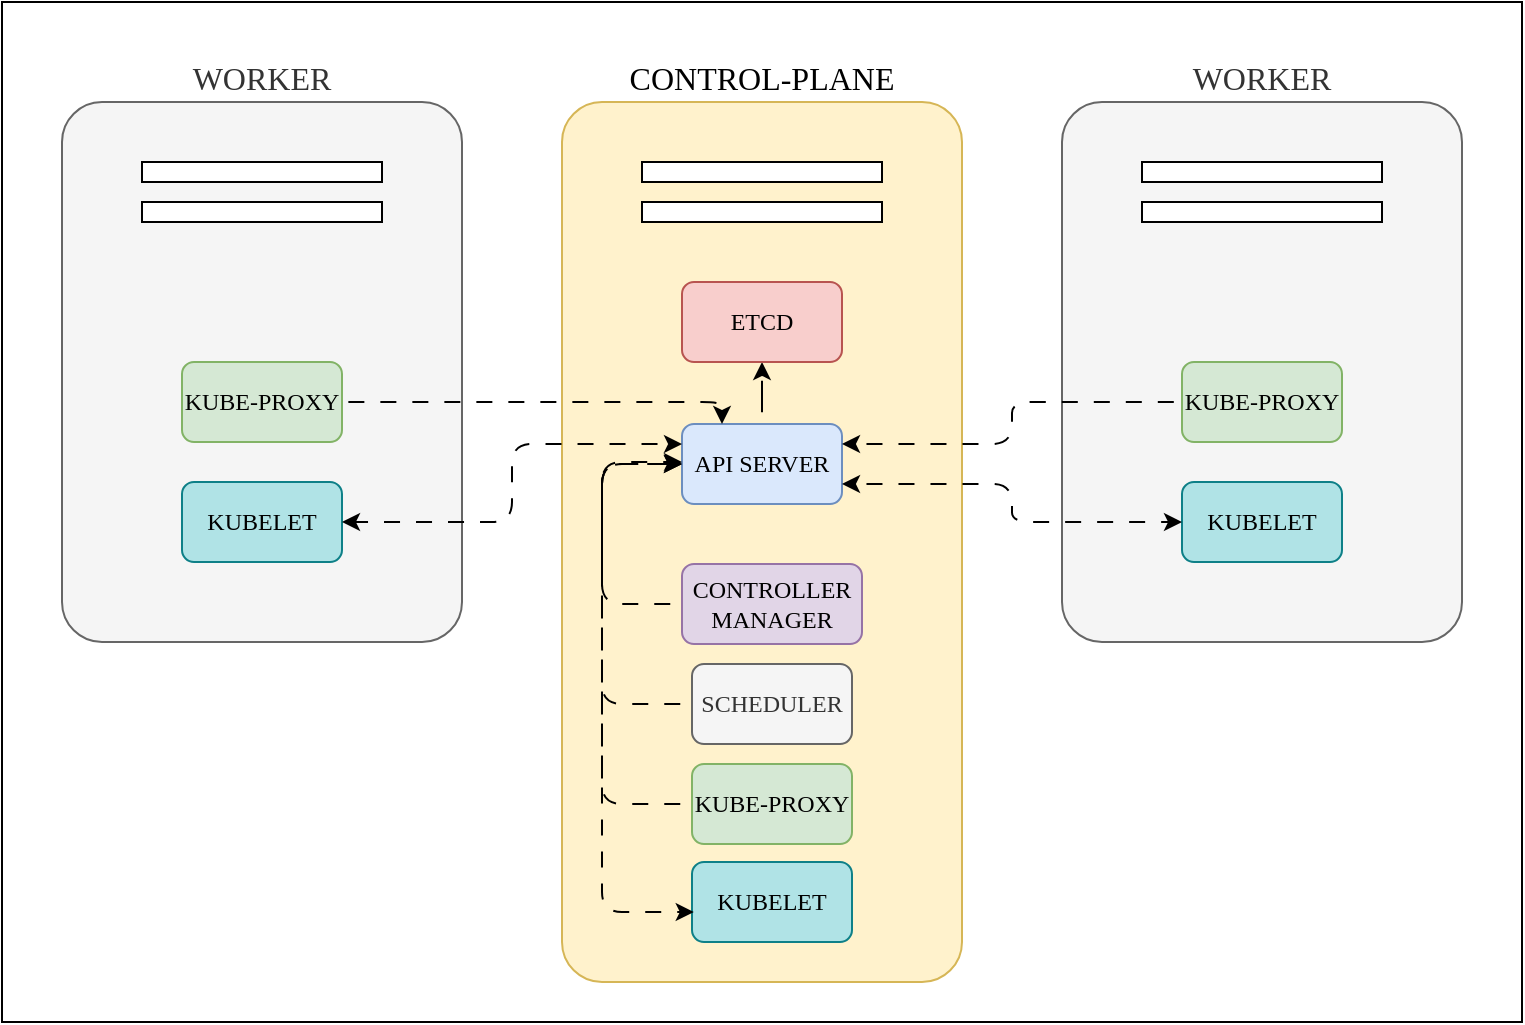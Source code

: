 <mxfile version="22.0.3" type="device" pages="2">
  <diagram name="cluster components" id="_nBc9AkBgFvsw1HyyEVh">
    <mxGraphModel dx="1185" dy="683" grid="1" gridSize="10" guides="1" tooltips="1" connect="1" arrows="1" fold="1" page="1" pageScale="1" pageWidth="827" pageHeight="1169" math="0" shadow="0">
      <root>
        <mxCell id="0" />
        <mxCell id="1" parent="0" />
        <mxCell id="wTbyC-EU_CzZAhY8qv7Y-47" value="" style="rounded=0;whiteSpace=wrap;html=1;" parent="1" vertex="1">
          <mxGeometry x="60" y="170" width="760" height="510" as="geometry" />
        </mxCell>
        <mxCell id="wTbyC-EU_CzZAhY8qv7Y-18" value="&lt;font data-font-src=&quot;https://virgil.excalidraw.com/Virgil.woff2&quot; face=&quot;Virgil&quot; style=&quot;font-size: 16px;&quot;&gt;CONTROL-PLANE&lt;/font&gt;" style="rounded=1;whiteSpace=wrap;html=1;labelPosition=center;verticalLabelPosition=top;align=center;verticalAlign=bottom;fontSize=16;arcSize=10;fillColor=#fff2cc;strokeColor=#d6b656;" parent="1" vertex="1">
          <mxGeometry x="340" y="220" width="200" height="440" as="geometry" />
        </mxCell>
        <mxCell id="wTbyC-EU_CzZAhY8qv7Y-7" style="edgeStyle=orthogonalEdgeStyle;orthogonalLoop=1;jettySize=auto;html=1;entryX=0.5;entryY=1;entryDx=0;entryDy=0;flowAnimation=1;jumpStyle=none;rounded=1;" parent="1" source="wTbyC-EU_CzZAhY8qv7Y-1" target="wTbyC-EU_CzZAhY8qv7Y-2" edge="1">
          <mxGeometry relative="1" as="geometry" />
        </mxCell>
        <mxCell id="wTbyC-EU_CzZAhY8qv7Y-1" value="&lt;font data-font-src=&quot;https://virgil.excalidraw.com/Virgil.woff2&quot; face=&quot;Virgil&quot;&gt;API SERVER&lt;/font&gt;" style="rounded=1;whiteSpace=wrap;html=1;fillColor=#dae8fc;strokeColor=#6c8ebf;" parent="1" vertex="1">
          <mxGeometry x="400" y="381" width="80" height="40" as="geometry" />
        </mxCell>
        <mxCell id="wTbyC-EU_CzZAhY8qv7Y-2" value="&lt;font data-font-src=&quot;https://virgil.excalidraw.com/Virgil.woff2&quot; face=&quot;Virgil&quot;&gt;ETCD&lt;/font&gt;" style="rounded=1;whiteSpace=wrap;html=1;fillColor=#f8cecc;strokeColor=#b85450;" parent="1" vertex="1">
          <mxGeometry x="400" y="310" width="80" height="40" as="geometry" />
        </mxCell>
        <mxCell id="g629reH9PmtIXJUzGvJF-2" style="edgeStyle=orthogonalEdgeStyle;rounded=1;orthogonalLoop=1;jettySize=auto;html=1;entryX=0;entryY=0.5;entryDx=0;entryDy=0;flowAnimation=1;" edge="1" parent="1" source="wTbyC-EU_CzZAhY8qv7Y-3" target="wTbyC-EU_CzZAhY8qv7Y-1">
          <mxGeometry relative="1" as="geometry">
            <Array as="points">
              <mxPoint x="360" y="521" />
              <mxPoint x="360" y="401" />
            </Array>
          </mxGeometry>
        </mxCell>
        <mxCell id="wTbyC-EU_CzZAhY8qv7Y-3" value="&lt;font data-font-src=&quot;https://virgil.excalidraw.com/Virgil.woff2&quot; face=&quot;Virgil&quot;&gt;SCHEDULER&lt;/font&gt;" style="rounded=1;whiteSpace=wrap;html=1;fillColor=#f5f5f5;fontColor=#333333;strokeColor=#666666;" parent="1" vertex="1">
          <mxGeometry x="405" y="501" width="80" height="40" as="geometry" />
        </mxCell>
        <mxCell id="g629reH9PmtIXJUzGvJF-1" style="edgeStyle=orthogonalEdgeStyle;rounded=1;orthogonalLoop=1;jettySize=auto;html=1;entryX=0;entryY=0.5;entryDx=0;entryDy=0;flowAnimation=1;" edge="1" parent="1" source="wTbyC-EU_CzZAhY8qv7Y-4" target="wTbyC-EU_CzZAhY8qv7Y-1">
          <mxGeometry relative="1" as="geometry">
            <Array as="points">
              <mxPoint x="360" y="571" />
              <mxPoint x="360" y="401" />
            </Array>
          </mxGeometry>
        </mxCell>
        <mxCell id="wTbyC-EU_CzZAhY8qv7Y-4" value="&lt;font data-font-src=&quot;https://virgil.excalidraw.com/Virgil.woff2&quot; face=&quot;Virgil&quot;&gt;KUBE-PROXY&lt;/font&gt;" style="rounded=1;whiteSpace=wrap;html=1;fillColor=#d5e8d4;strokeColor=#82b366;" parent="1" vertex="1">
          <mxGeometry x="405" y="551" width="80" height="40" as="geometry" />
        </mxCell>
        <mxCell id="g629reH9PmtIXJUzGvJF-3" style="edgeStyle=orthogonalEdgeStyle;rounded=1;orthogonalLoop=1;jettySize=auto;html=1;flowAnimation=1;" edge="1" parent="1" source="wTbyC-EU_CzZAhY8qv7Y-5">
          <mxGeometry relative="1" as="geometry">
            <mxPoint x="400" y="400" as="targetPoint" />
            <Array as="points">
              <mxPoint x="360" y="471" />
              <mxPoint x="360" y="400" />
            </Array>
          </mxGeometry>
        </mxCell>
        <mxCell id="wTbyC-EU_CzZAhY8qv7Y-5" value="&lt;font data-font-src=&quot;https://virgil.excalidraw.com/Virgil.woff2&quot; face=&quot;Virgil&quot;&gt;CONTROLLER&lt;br&gt;MANAGER&lt;br&gt;&lt;/font&gt;" style="rounded=1;whiteSpace=wrap;html=1;fillColor=#e1d5e7;strokeColor=#9673a6;" parent="1" vertex="1">
          <mxGeometry x="400" y="451" width="90" height="40" as="geometry" />
        </mxCell>
        <mxCell id="wTbyC-EU_CzZAhY8qv7Y-6" value="&lt;font data-font-src=&quot;https://virgil.excalidraw.com/Virgil.woff2&quot; face=&quot;Virgil&quot;&gt;KUBELET&lt;br&gt;&lt;/font&gt;" style="rounded=1;whiteSpace=wrap;html=1;fillColor=#b0e3e6;strokeColor=#0e8088;" parent="1" vertex="1">
          <mxGeometry x="405" y="600" width="80" height="40" as="geometry" />
        </mxCell>
        <mxCell id="wTbyC-EU_CzZAhY8qv7Y-21" value="" style="rounded=0;whiteSpace=wrap;html=1;" parent="1" vertex="1">
          <mxGeometry x="380" y="250" width="120" height="10" as="geometry" />
        </mxCell>
        <mxCell id="wTbyC-EU_CzZAhY8qv7Y-22" value="" style="rounded=0;whiteSpace=wrap;html=1;" parent="1" vertex="1">
          <mxGeometry x="380" y="270" width="120" height="10" as="geometry" />
        </mxCell>
        <mxCell id="wTbyC-EU_CzZAhY8qv7Y-23" style="edgeStyle=orthogonalEdgeStyle;rounded=1;orthogonalLoop=1;jettySize=auto;html=1;entryX=0.011;entryY=0.625;entryDx=0;entryDy=0;entryPerimeter=0;flowAnimation=1;" parent="1" source="wTbyC-EU_CzZAhY8qv7Y-1" target="wTbyC-EU_CzZAhY8qv7Y-6" edge="1">
          <mxGeometry relative="1" as="geometry">
            <Array as="points">
              <mxPoint x="360" y="401" />
              <mxPoint x="360" y="625" />
            </Array>
          </mxGeometry>
        </mxCell>
        <mxCell id="wTbyC-EU_CzZAhY8qv7Y-24" value="&lt;font data-font-src=&quot;https://virgil.excalidraw.com/Virgil.woff2&quot; face=&quot;Virgil&quot; style=&quot;font-size: 16px;&quot;&gt;WORKER&lt;/font&gt;" style="rounded=1;whiteSpace=wrap;html=1;labelPosition=center;verticalLabelPosition=top;align=center;verticalAlign=bottom;fontSize=16;arcSize=10;fillColor=#f5f5f5;fontColor=#333333;strokeColor=#666666;" parent="1" vertex="1">
          <mxGeometry x="590" y="220" width="200" height="270" as="geometry" />
        </mxCell>
        <mxCell id="wTbyC-EU_CzZAhY8qv7Y-29" value="&lt;font data-font-src=&quot;https://virgil.excalidraw.com/Virgil.woff2&quot; face=&quot;Virgil&quot;&gt;KUBE-PROXY&lt;/font&gt;" style="rounded=1;whiteSpace=wrap;html=1;fillColor=#d5e8d4;strokeColor=#82b366;" parent="1" vertex="1">
          <mxGeometry x="650" y="350" width="80" height="40" as="geometry" />
        </mxCell>
        <mxCell id="wTbyC-EU_CzZAhY8qv7Y-31" value="&lt;font data-font-src=&quot;https://virgil.excalidraw.com/Virgil.woff2&quot; face=&quot;Virgil&quot;&gt;KUBELET&lt;br&gt;&lt;/font&gt;" style="rounded=1;whiteSpace=wrap;html=1;fillColor=#b0e3e6;strokeColor=#0e8088;" parent="1" vertex="1">
          <mxGeometry x="650" y="410" width="80" height="40" as="geometry" />
        </mxCell>
        <mxCell id="wTbyC-EU_CzZAhY8qv7Y-35" value="" style="rounded=0;whiteSpace=wrap;html=1;" parent="1" vertex="1">
          <mxGeometry x="630" y="250" width="120" height="10" as="geometry" />
        </mxCell>
        <mxCell id="wTbyC-EU_CzZAhY8qv7Y-36" value="" style="rounded=0;whiteSpace=wrap;html=1;" parent="1" vertex="1">
          <mxGeometry x="630" y="270" width="120" height="10" as="geometry" />
        </mxCell>
        <mxCell id="wTbyC-EU_CzZAhY8qv7Y-38" style="edgeStyle=orthogonalEdgeStyle;rounded=1;orthogonalLoop=1;jettySize=auto;html=1;entryX=0;entryY=0.5;entryDx=0;entryDy=0;exitX=1;exitY=0.25;exitDx=0;exitDy=0;flowAnimation=1;startArrow=classic;startFill=1;endArrow=none;endFill=0;" parent="1" source="wTbyC-EU_CzZAhY8qv7Y-1" target="wTbyC-EU_CzZAhY8qv7Y-29" edge="1">
          <mxGeometry relative="1" as="geometry" />
        </mxCell>
        <mxCell id="wTbyC-EU_CzZAhY8qv7Y-39" style="edgeStyle=orthogonalEdgeStyle;rounded=1;orthogonalLoop=1;jettySize=auto;html=1;entryX=0;entryY=0.5;entryDx=0;entryDy=0;exitX=1;exitY=0.75;exitDx=0;exitDy=0;startArrow=classic;startFill=1;flowAnimation=1;" parent="1" source="wTbyC-EU_CzZAhY8qv7Y-1" target="wTbyC-EU_CzZAhY8qv7Y-31" edge="1">
          <mxGeometry relative="1" as="geometry" />
        </mxCell>
        <mxCell id="wTbyC-EU_CzZAhY8qv7Y-40" value="&lt;font data-font-src=&quot;https://virgil.excalidraw.com/Virgil.woff2&quot; face=&quot;Virgil&quot; style=&quot;font-size: 16px;&quot;&gt;WORKER&lt;/font&gt;" style="rounded=1;whiteSpace=wrap;html=1;labelPosition=center;verticalLabelPosition=top;align=center;verticalAlign=bottom;fontSize=16;arcSize=10;fillColor=#f5f5f5;fontColor=#333333;strokeColor=#666666;" parent="1" vertex="1">
          <mxGeometry x="90" y="220" width="200" height="270" as="geometry" />
        </mxCell>
        <mxCell id="wTbyC-EU_CzZAhY8qv7Y-41" value="&lt;font data-font-src=&quot;https://virgil.excalidraw.com/Virgil.woff2&quot; face=&quot;Virgil&quot;&gt;KUBE-PROXY&lt;/font&gt;" style="rounded=1;whiteSpace=wrap;html=1;fillColor=#d5e8d4;strokeColor=#82b366;" parent="1" vertex="1">
          <mxGeometry x="150" y="350" width="80" height="40" as="geometry" />
        </mxCell>
        <mxCell id="wTbyC-EU_CzZAhY8qv7Y-42" value="&lt;font data-font-src=&quot;https://virgil.excalidraw.com/Virgil.woff2&quot; face=&quot;Virgil&quot;&gt;KUBELET&lt;br&gt;&lt;/font&gt;" style="rounded=1;whiteSpace=wrap;html=1;fillColor=#b0e3e6;strokeColor=#0e8088;" parent="1" vertex="1">
          <mxGeometry x="150" y="410" width="80" height="40" as="geometry" />
        </mxCell>
        <mxCell id="wTbyC-EU_CzZAhY8qv7Y-43" value="" style="rounded=0;whiteSpace=wrap;html=1;" parent="1" vertex="1">
          <mxGeometry x="130" y="250" width="120" height="10" as="geometry" />
        </mxCell>
        <mxCell id="wTbyC-EU_CzZAhY8qv7Y-44" value="" style="rounded=0;whiteSpace=wrap;html=1;" parent="1" vertex="1">
          <mxGeometry x="130" y="270" width="120" height="10" as="geometry" />
        </mxCell>
        <mxCell id="wTbyC-EU_CzZAhY8qv7Y-45" style="edgeStyle=orthogonalEdgeStyle;rounded=1;orthogonalLoop=1;jettySize=auto;html=1;entryX=1;entryY=0.5;entryDx=0;entryDy=0;exitX=0.25;exitY=0;exitDx=0;exitDy=0;flowAnimation=1;startArrow=classic;startFill=1;endArrow=none;endFill=0;" parent="1" source="wTbyC-EU_CzZAhY8qv7Y-1" target="wTbyC-EU_CzZAhY8qv7Y-41" edge="1">
          <mxGeometry relative="1" as="geometry">
            <Array as="points">
              <mxPoint x="420" y="370" />
            </Array>
          </mxGeometry>
        </mxCell>
        <mxCell id="wTbyC-EU_CzZAhY8qv7Y-46" style="edgeStyle=orthogonalEdgeStyle;rounded=1;orthogonalLoop=1;jettySize=auto;html=1;entryX=1;entryY=0.5;entryDx=0;entryDy=0;exitX=0;exitY=0.25;exitDx=0;exitDy=0;flowAnimation=1;startArrow=classic;startFill=1;" parent="1" source="wTbyC-EU_CzZAhY8qv7Y-1" target="wTbyC-EU_CzZAhY8qv7Y-42" edge="1">
          <mxGeometry relative="1" as="geometry" />
        </mxCell>
      </root>
    </mxGraphModel>
  </diagram>
  <diagram id="rQWpudRgO9kre4biEEUd" name="certificates">
    <mxGraphModel dx="2074" dy="1195" grid="1" gridSize="10" guides="1" tooltips="1" connect="1" arrows="1" fold="1" page="1" pageScale="1" pageWidth="850" pageHeight="1100" math="0" shadow="0">
      <root>
        <mxCell id="0" />
        <mxCell id="1" parent="0" />
        <mxCell id="wuafaOkJLmZ4BkrvByXg-1" value="CLIENTS CERTIFICATES" style="rounded=0;whiteSpace=wrap;html=1;labelPosition=center;verticalLabelPosition=top;align=center;verticalAlign=bottom;fontSize=16;fontFamily=Virgil;fontSource=https%3A%2F%2Fvirgil.excalidraw.com%2FVirgil.woff2;" parent="1" vertex="1">
          <mxGeometry x="470" y="310" width="292.61" height="580" as="geometry" />
        </mxCell>
        <mxCell id="vo7BePCMcE_eugOk-m41-1" value="SERVER CERTIFICATES" style="rounded=0;whiteSpace=wrap;html=1;labelPosition=center;verticalLabelPosition=top;align=center;verticalAlign=bottom;fontSize=16;fontFamily=Virgil;fontSource=https%3A%2F%2Fvirgil.excalidraw.com%2FVirgil.woff2;" parent="1" vertex="1">
          <mxGeometry x="87.39" y="310" width="292.61" height="420" as="geometry" />
        </mxCell>
        <mxCell id="GSs-hPfKLNHSaouNKxtz-1" value="&lt;font data-font-src=&quot;https://virgil.excalidraw.com/Virgil.woff2&quot; face=&quot;Virgil&quot; style=&quot;font-size: 16px;&quot;&gt;API SERVER&lt;/font&gt;" style="rounded=1;whiteSpace=wrap;html=1;fontSize=16;labelPosition=center;verticalLabelPosition=top;align=center;verticalAlign=bottom;fillColor=#dae8fc;strokeColor=#6c8ebf;" parent="1" vertex="1">
          <mxGeometry x="120" y="350" width="220" height="90" as="geometry" />
        </mxCell>
        <mxCell id="GSs-hPfKLNHSaouNKxtz-4" value="&lt;font data-font-src=&quot;https://virgil.excalidraw.com/Virgil.woff2&quot; face=&quot;Virgil&quot;&gt;apiserver.crt&lt;/font&gt;" style="points=[[0.015,0.015,0],[0.25,0,0],[0.5,0,0],[0.75,0,0],[0.985,0.015,0],[1,0.22,0],[1,0.44,0],[1,0.67,0],[0.985,0.89,0],[0,0.22,0],[0,0.44,0],[0,0.67,0],[0.015,0.89,0],[0.25,0.91,0],[0.5,0.91,0],[0.785,0.955,0]];verticalLabelPosition=top;sketch=0;html=1;verticalAlign=bottom;aspect=fixed;align=center;pointerEvents=1;shape=mxgraph.cisco19.x509_certificate;fillColor=#005073;strokeColor=none;labelPosition=center;" parent="1" vertex="1">
          <mxGeometry x="150" y="373.25" width="57.39" height="54.5" as="geometry" />
        </mxCell>
        <mxCell id="GSs-hPfKLNHSaouNKxtz-7" value="&lt;font data-font-src=&quot;https://virgil.excalidraw.com/Virgil.woff2&quot; face=&quot;Virgil&quot;&gt;apiserver.key&lt;/font&gt;" style="points=[[0,0.5,0],[0.24,0,0],[0.5,0.28,0],[0.995,0.475,0],[0.5,0.72,0],[0.24,1,0]];verticalLabelPosition=top;sketch=0;html=1;verticalAlign=bottom;aspect=fixed;align=center;pointerEvents=1;shape=mxgraph.cisco19.key;fillColor=#000000;strokeColor=none;labelPosition=center;spacingTop=0;spacingBottom=16;" parent="1" vertex="1">
          <mxGeometry x="250" y="389.25" width="50" height="22.5" as="geometry" />
        </mxCell>
        <mxCell id="GSs-hPfKLNHSaouNKxtz-8" value="&lt;font data-font-src=&quot;https://virgil.excalidraw.com/Virgil.woff2&quot; face=&quot;Virgil&quot; style=&quot;font-size: 16px;&quot;&gt;ETCD SERVER&lt;/font&gt;" style="rounded=1;whiteSpace=wrap;html=1;fontSize=16;labelPosition=center;verticalLabelPosition=top;align=center;verticalAlign=bottom;fillColor=#f8cecc;strokeColor=#b85450;" parent="1" vertex="1">
          <mxGeometry x="120" y="480" width="220" height="90" as="geometry" />
        </mxCell>
        <mxCell id="GSs-hPfKLNHSaouNKxtz-9" value="&lt;font data-font-src=&quot;https://virgil.excalidraw.com/Virgil.woff2&quot; face=&quot;Virgil&quot;&gt;etcdserver.crt&lt;/font&gt;" style="points=[[0.015,0.015,0],[0.25,0,0],[0.5,0,0],[0.75,0,0],[0.985,0.015,0],[1,0.22,0],[1,0.44,0],[1,0.67,0],[0.985,0.89,0],[0,0.22,0],[0,0.44,0],[0,0.67,0],[0.015,0.89,0],[0.25,0.91,0],[0.5,0.91,0],[0.785,0.955,0]];verticalLabelPosition=top;sketch=0;html=1;verticalAlign=bottom;aspect=fixed;align=center;pointerEvents=1;shape=mxgraph.cisco19.x509_certificate;fillColor=#005073;strokeColor=none;labelPosition=center;" parent="1" vertex="1">
          <mxGeometry x="150" y="503.25" width="57.39" height="54.5" as="geometry" />
        </mxCell>
        <mxCell id="GSs-hPfKLNHSaouNKxtz-10" value="&lt;font data-font-src=&quot;https://virgil.excalidraw.com/Virgil.woff2&quot; face=&quot;Virgil&quot;&gt;etcdserver.key&lt;/font&gt;" style="points=[[0,0.5,0],[0.24,0,0],[0.5,0.28,0],[0.995,0.475,0],[0.5,0.72,0],[0.24,1,0]];verticalLabelPosition=top;sketch=0;html=1;verticalAlign=bottom;aspect=fixed;align=center;pointerEvents=1;shape=mxgraph.cisco19.key;fillColor=#000000;strokeColor=none;labelPosition=center;spacingTop=0;spacingBottom=16;" parent="1" vertex="1">
          <mxGeometry x="250" y="519.25" width="50" height="22.5" as="geometry" />
        </mxCell>
        <mxCell id="GSs-hPfKLNHSaouNKxtz-11" value="&lt;font data-font-src=&quot;https://virgil.excalidraw.com/Virgil.woff2&quot; face=&quot;Virgil&quot; style=&quot;font-size: 16px;&quot;&gt;KUBELET SERVER&lt;/font&gt;" style="rounded=1;whiteSpace=wrap;html=1;fontSize=16;labelPosition=center;verticalLabelPosition=top;align=center;verticalAlign=bottom;fillColor=#b0e3e6;strokeColor=#0e8088;" parent="1" vertex="1">
          <mxGeometry x="120" y="610" width="220" height="90" as="geometry" />
        </mxCell>
        <mxCell id="GSs-hPfKLNHSaouNKxtz-12" value="&lt;font data-font-src=&quot;https://virgil.excalidraw.com/Virgil.woff2&quot; face=&quot;Virgil&quot;&gt;kubelet.crt&lt;/font&gt;" style="points=[[0.015,0.015,0],[0.25,0,0],[0.5,0,0],[0.75,0,0],[0.985,0.015,0],[1,0.22,0],[1,0.44,0],[1,0.67,0],[0.985,0.89,0],[0,0.22,0],[0,0.44,0],[0,0.67,0],[0.015,0.89,0],[0.25,0.91,0],[0.5,0.91,0],[0.785,0.955,0]];verticalLabelPosition=top;sketch=0;html=1;verticalAlign=bottom;aspect=fixed;align=center;pointerEvents=1;shape=mxgraph.cisco19.x509_certificate;fillColor=#005073;strokeColor=none;labelPosition=center;" parent="1" vertex="1">
          <mxGeometry x="150" y="633.25" width="57.39" height="54.5" as="geometry" />
        </mxCell>
        <mxCell id="GSs-hPfKLNHSaouNKxtz-13" value="&lt;font data-font-src=&quot;https://virgil.excalidraw.com/Virgil.woff2&quot; face=&quot;Virgil&quot;&gt;kubelet.key&lt;/font&gt;" style="points=[[0,0.5,0],[0.24,0,0],[0.5,0.28,0],[0.995,0.475,0],[0.5,0.72,0],[0.24,1,0]];verticalLabelPosition=top;sketch=0;html=1;verticalAlign=bottom;aspect=fixed;align=center;pointerEvents=1;shape=mxgraph.cisco19.key;fillColor=#000000;strokeColor=none;labelPosition=center;spacingTop=0;spacingBottom=16;" parent="1" vertex="1">
          <mxGeometry x="250" y="649.25" width="50" height="22.5" as="geometry" />
        </mxCell>
        <mxCell id="GSs-hPfKLNHSaouNKxtz-14" value="&lt;font data-font-src=&quot;https://virgil.excalidraw.com/Virgil.woff2&quot; face=&quot;Virgil&quot; style=&quot;font-size: 16px;&quot;&gt;KUBE-SCHEDULER&lt;/font&gt;" style="rounded=1;whiteSpace=wrap;html=1;fontSize=16;labelPosition=center;verticalLabelPosition=top;align=center;verticalAlign=bottom;fillColor=#f5f5f5;fontColor=#333333;strokeColor=#666666;" parent="1" vertex="1">
          <mxGeometry x="510" y="350" width="220" height="90" as="geometry" />
        </mxCell>
        <mxCell id="GSs-hPfKLNHSaouNKxtz-15" value="&lt;font data-font-src=&quot;https://virgil.excalidraw.com/Virgil.woff2&quot; face=&quot;Virgil&quot;&gt;schedular.crt&lt;/font&gt;" style="points=[[0.015,0.015,0],[0.25,0,0],[0.5,0,0],[0.75,0,0],[0.985,0.015,0],[1,0.22,0],[1,0.44,0],[1,0.67,0],[0.985,0.89,0],[0,0.22,0],[0,0.44,0],[0,0.67,0],[0.015,0.89,0],[0.25,0.91,0],[0.5,0.91,0],[0.785,0.955,0]];verticalLabelPosition=top;sketch=0;html=1;verticalAlign=bottom;aspect=fixed;align=center;pointerEvents=1;shape=mxgraph.cisco19.x509_certificate;fillColor=#005073;strokeColor=none;labelPosition=center;" parent="1" vertex="1">
          <mxGeometry x="540" y="373.25" width="57.39" height="54.5" as="geometry" />
        </mxCell>
        <mxCell id="GSs-hPfKLNHSaouNKxtz-16" value="&lt;font data-font-src=&quot;https://virgil.excalidraw.com/Virgil.woff2&quot; face=&quot;Virgil&quot;&gt;schedular.key&lt;/font&gt;" style="points=[[0,0.5,0],[0.24,0,0],[0.5,0.28,0],[0.995,0.475,0],[0.5,0.72,0],[0.24,1,0]];verticalLabelPosition=top;sketch=0;html=1;verticalAlign=bottom;aspect=fixed;align=center;pointerEvents=1;shape=mxgraph.cisco19.key;fillColor=#000000;strokeColor=none;labelPosition=center;spacingTop=0;spacingBottom=16;" parent="1" vertex="1">
          <mxGeometry x="640" y="389.25" width="50" height="22.5" as="geometry" />
        </mxCell>
        <mxCell id="GSs-hPfKLNHSaouNKxtz-17" value="&lt;font data-font-src=&quot;https://virgil.excalidraw.com/Virgil.woff2&quot; face=&quot;Virgil&quot; style=&quot;font-size: 16px;&quot;&gt;KUBE-CONTROLLER&lt;br&gt;MANAGER&lt;br&gt;&lt;/font&gt;" style="rounded=1;whiteSpace=wrap;html=1;fontSize=16;labelPosition=center;verticalLabelPosition=top;align=center;verticalAlign=bottom;fillColor=#e1d5e7;strokeColor=#9673a6;" parent="1" vertex="1">
          <mxGeometry x="510" y="640" width="220" height="102.25" as="geometry" />
        </mxCell>
        <mxCell id="GSs-hPfKLNHSaouNKxtz-18" value="&lt;font data-font-src=&quot;https://virgil.excalidraw.com/Virgil.woff2&quot; face=&quot;Virgil&quot;&gt;controller-&lt;br&gt;manager.crt&lt;/font&gt;" style="points=[[0.015,0.015,0],[0.25,0,0],[0.5,0,0],[0.75,0,0],[0.985,0.015,0],[1,0.22,0],[1,0.44,0],[1,0.67,0],[0.985,0.89,0],[0,0.22,0],[0,0.44,0],[0,0.67,0],[0.015,0.89,0],[0.25,0.91,0],[0.5,0.91,0],[0.785,0.955,0]];verticalLabelPosition=top;sketch=0;html=1;verticalAlign=bottom;aspect=fixed;align=center;pointerEvents=1;shape=mxgraph.cisco19.x509_certificate;fillColor=#005073;strokeColor=none;labelPosition=center;" parent="1" vertex="1">
          <mxGeometry x="540" y="677" width="57.39" height="54.5" as="geometry" />
        </mxCell>
        <mxCell id="GSs-hPfKLNHSaouNKxtz-19" value="&lt;font data-font-src=&quot;https://virgil.excalidraw.com/Virgil.woff2&quot; face=&quot;Virgil&quot;&gt;controller-&lt;br&gt;manager.key&lt;/font&gt;" style="points=[[0,0.5,0],[0.24,0,0],[0.5,0.28,0],[0.995,0.475,0],[0.5,0.72,0],[0.24,1,0]];verticalLabelPosition=top;sketch=0;html=1;verticalAlign=bottom;aspect=fixed;align=center;pointerEvents=1;shape=mxgraph.cisco19.key;fillColor=#000000;strokeColor=none;labelPosition=center;spacingTop=0;spacingBottom=13;" parent="1" vertex="1">
          <mxGeometry x="640" y="689.88" width="50" height="22.5" as="geometry" />
        </mxCell>
        <mxCell id="GSs-hPfKLNHSaouNKxtz-21" value="&lt;font data-font-src=&quot;https://virgil.excalidraw.com/Virgil.woff2&quot; face=&quot;Virgil&quot; style=&quot;font-size: 16px;&quot;&gt;KUBE-PROXY&lt;/font&gt;" style="rounded=1;whiteSpace=wrap;html=1;fontSize=16;labelPosition=center;verticalLabelPosition=top;align=center;verticalAlign=bottom;fillColor=#d5e8d4;strokeColor=#82b366;" parent="1" vertex="1">
          <mxGeometry x="510" y="480" width="220" height="100" as="geometry" />
        </mxCell>
        <mxCell id="GSs-hPfKLNHSaouNKxtz-22" value="&lt;font data-font-src=&quot;https://virgil.excalidraw.com/Virgil.woff2&quot; face=&quot;Virgil&quot;&gt;kube-&lt;br&gt;proxy.crt&lt;/font&gt;" style="points=[[0.015,0.015,0],[0.25,0,0],[0.5,0,0],[0.75,0,0],[0.985,0.015,0],[1,0.22,0],[1,0.44,0],[1,0.67,0],[0.985,0.89,0],[0,0.22,0],[0,0.44,0],[0,0.67,0],[0.015,0.89,0],[0.25,0.91,0],[0.5,0.91,0],[0.785,0.955,0]];verticalLabelPosition=top;sketch=0;html=1;verticalAlign=bottom;aspect=fixed;align=center;pointerEvents=1;shape=mxgraph.cisco19.x509_certificate;fillColor=#005073;strokeColor=none;labelPosition=center;" parent="1" vertex="1">
          <mxGeometry x="540" y="515.5" width="57.39" height="54.5" as="geometry" />
        </mxCell>
        <mxCell id="GSs-hPfKLNHSaouNKxtz-23" value="&lt;font data-font-src=&quot;https://virgil.excalidraw.com/Virgil.woff2&quot; face=&quot;Virgil&quot;&gt;kube-&lt;br&gt;proxy.key&lt;/font&gt;" style="points=[[0,0.5,0],[0.24,0,0],[0.5,0.28,0],[0.995,0.475,0],[0.5,0.72,0],[0.24,1,0]];verticalLabelPosition=top;sketch=0;html=1;verticalAlign=bottom;aspect=fixed;align=center;pointerEvents=1;shape=mxgraph.cisco19.key;fillColor=#000000;strokeColor=none;labelPosition=center;spacingTop=0;spacingBottom=16;" parent="1" vertex="1">
          <mxGeometry x="640" y="531.5" width="50" height="22.5" as="geometry" />
        </mxCell>
        <mxCell id="GSs-hPfKLNHSaouNKxtz-25" value="&lt;font data-font-src=&quot;https://virgil.excalidraw.com/Virgil.woff2&quot; face=&quot;Virgil&quot; style=&quot;font-size: 16px;&quot;&gt;ADMIN&lt;/font&gt;" style="rounded=1;whiteSpace=wrap;html=1;fontSize=16;labelPosition=center;verticalLabelPosition=top;align=center;verticalAlign=bottom;fillColor=#fad9d5;strokeColor=#ae4132;" parent="1" vertex="1">
          <mxGeometry x="510" y="780" width="220" height="90" as="geometry" />
        </mxCell>
        <mxCell id="GSs-hPfKLNHSaouNKxtz-26" value="&lt;font data-font-src=&quot;https://virgil.excalidraw.com/Virgil.woff2&quot; face=&quot;Virgil&quot;&gt;admin.crt&lt;/font&gt;" style="points=[[0.015,0.015,0],[0.25,0,0],[0.5,0,0],[0.75,0,0],[0.985,0.015,0],[1,0.22,0],[1,0.44,0],[1,0.67,0],[0.985,0.89,0],[0,0.22,0],[0,0.44,0],[0,0.67,0],[0.015,0.89,0],[0.25,0.91,0],[0.5,0.91,0],[0.785,0.955,0]];verticalLabelPosition=top;sketch=0;html=1;verticalAlign=bottom;aspect=fixed;align=center;pointerEvents=1;shape=mxgraph.cisco19.x509_certificate;fillColor=#005073;strokeColor=none;labelPosition=center;" parent="1" vertex="1">
          <mxGeometry x="540" y="803.25" width="57.39" height="54.5" as="geometry" />
        </mxCell>
        <mxCell id="GSs-hPfKLNHSaouNKxtz-27" value="&lt;font data-font-src=&quot;https://virgil.excalidraw.com/Virgil.woff2&quot; face=&quot;Virgil&quot;&gt;admin.key&lt;/font&gt;" style="points=[[0,0.5,0],[0.24,0,0],[0.5,0.28,0],[0.995,0.475,0],[0.5,0.72,0],[0.24,1,0]];verticalLabelPosition=top;sketch=0;html=1;verticalAlign=bottom;aspect=fixed;align=center;pointerEvents=1;shape=mxgraph.cisco19.key;fillColor=#000000;strokeColor=none;labelPosition=center;spacingTop=0;spacingBottom=16;" parent="1" vertex="1">
          <mxGeometry x="640" y="819.25" width="50" height="22.5" as="geometry" />
        </mxCell>
        <mxCell id="GSs-hPfKLNHSaouNKxtz-28" value="" style="sketch=0;outlineConnect=0;fontColor=#232F3E;gradientColor=none;fillColor=#232F3D;strokeColor=none;dashed=0;verticalLabelPosition=bottom;verticalAlign=top;align=center;html=1;fontSize=12;fontStyle=0;aspect=fixed;pointerEvents=1;shape=mxgraph.aws4.user;" parent="1" vertex="1">
          <mxGeometry x="569" y="756" width="21" height="21" as="geometry" />
        </mxCell>
      </root>
    </mxGraphModel>
  </diagram>
</mxfile>
